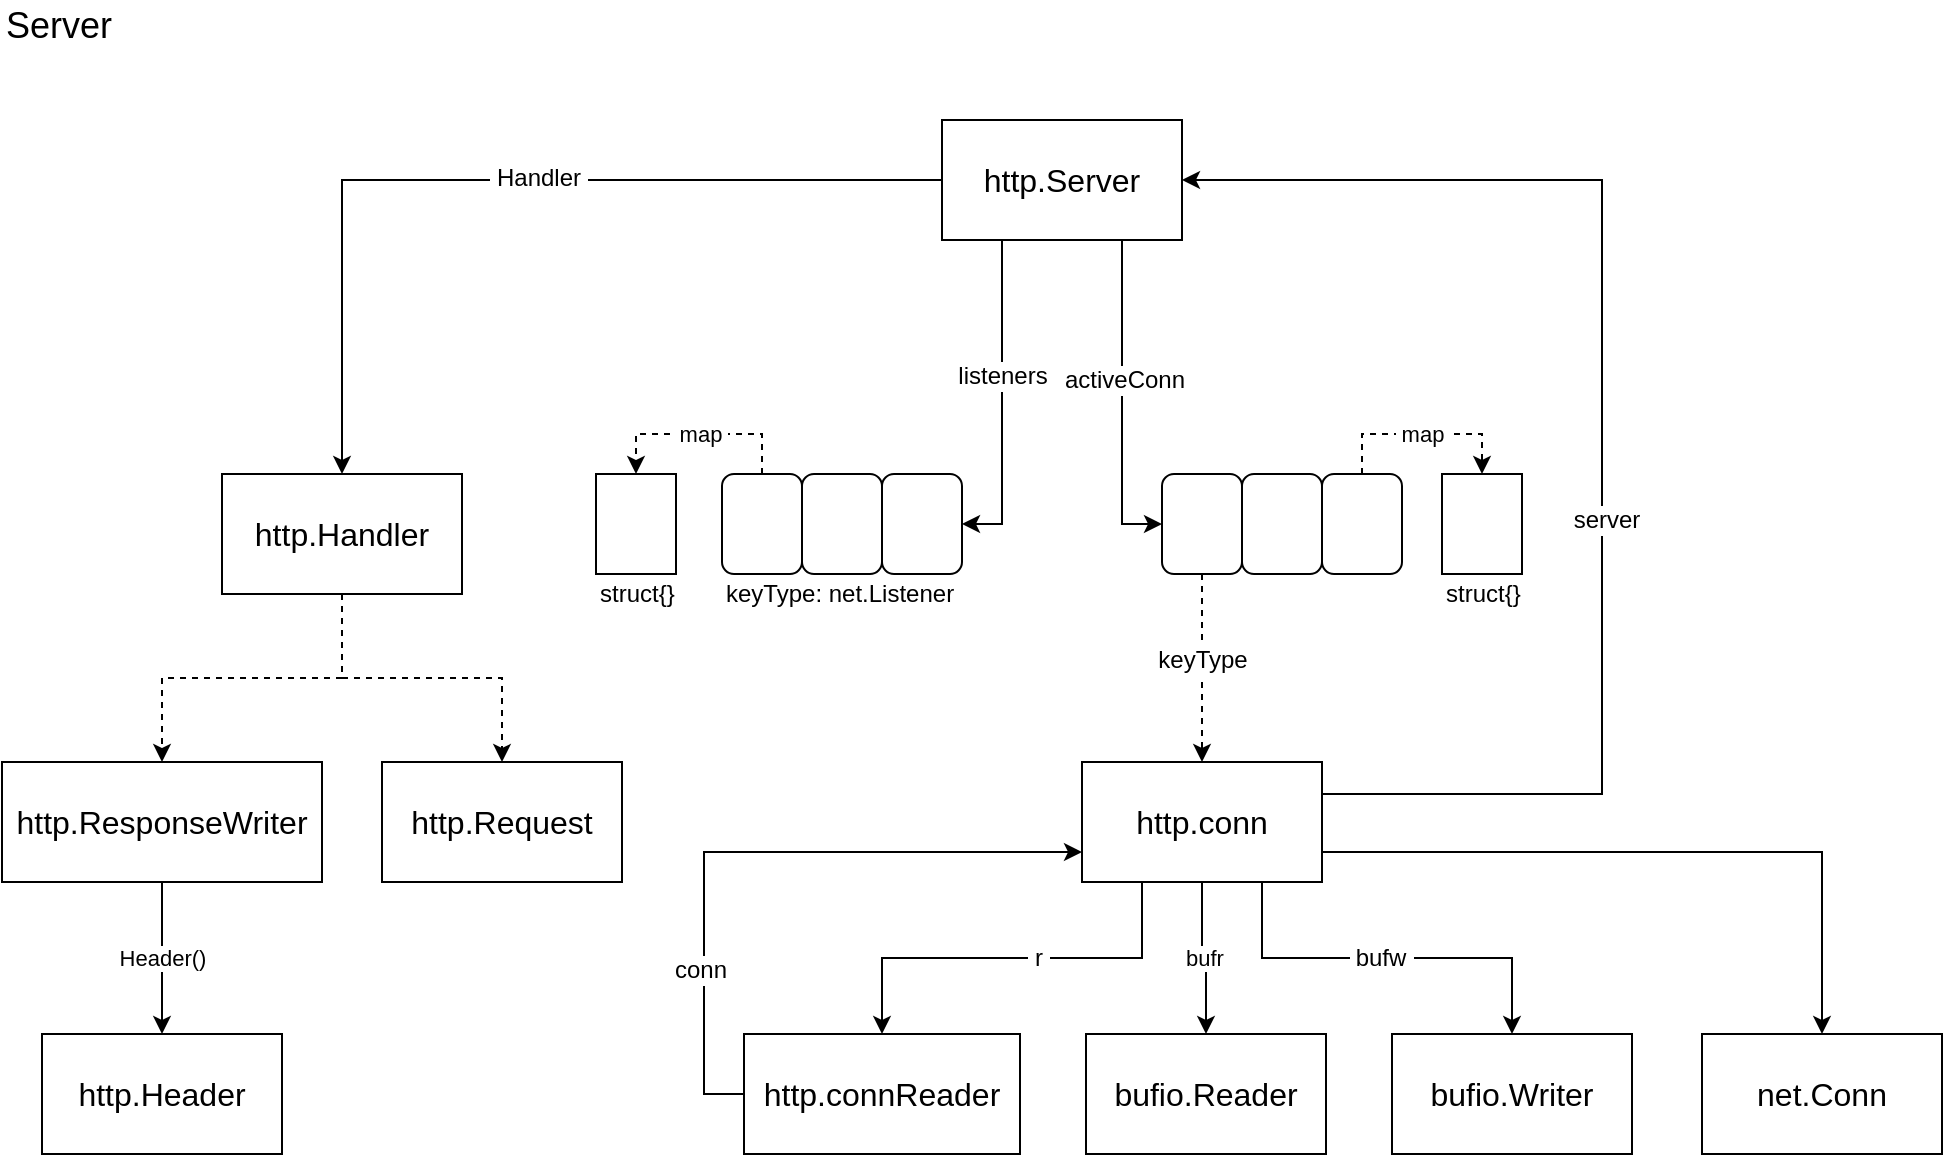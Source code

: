 <mxfile version="11.3.0" type="github" pages="5"><diagram id="zBXkdCU3wYErV7SUpff7" name="Server"><mxGraphModel dx="1773" dy="646" grid="1" gridSize="10" guides="1" tooltips="1" connect="1" arrows="1" fold="1" page="1" pageScale="1" pageWidth="827" pageHeight="1169" math="0" shadow="0"><root><mxCell id="0"/><mxCell id="1" parent="0"/><mxCell id="yy0_jVJ6bca4rbAHpRvI-2" style="edgeStyle=orthogonalEdgeStyle;rounded=0;orthogonalLoop=1;jettySize=auto;html=1;exitX=0.5;exitY=1;exitDx=0;exitDy=0;entryX=0.5;entryY=0;entryDx=0;entryDy=0;dashed=1;" parent="1" source="XZ0kQnbGNtwGTSz7tpr2-2" target="eRuvfbk4fQbDGOvKYoNE-1" edge="1"><mxGeometry relative="1" as="geometry"/></mxCell><mxCell id="_5E_B1N9F94cw7hnciZH-10" style="edgeStyle=orthogonalEdgeStyle;rounded=0;orthogonalLoop=1;jettySize=auto;html=1;exitX=0.5;exitY=1;exitDx=0;exitDy=0;entryX=0.5;entryY=0;entryDx=0;entryDy=0;dashed=1;" edge="1" parent="1" source="XZ0kQnbGNtwGTSz7tpr2-2" target="eRuvfbk4fQbDGOvKYoNE-2"><mxGeometry relative="1" as="geometry"/></mxCell><mxCell id="XZ0kQnbGNtwGTSz7tpr2-2" value="&lt;font style=&quot;font-size: 16px&quot;&gt;http.Handler&lt;/font&gt;" style="rounded=0;whiteSpace=wrap;html=1;" parent="1" vertex="1"><mxGeometry x="80" y="257" width="120" height="60" as="geometry"/></mxCell><mxCell id="oGSa9Z-0SdR6X780-D98-1" value="&lt;font style=&quot;font-size: 18px&quot;&gt;Server&lt;/font&gt;" style="text;html=1;resizable=0;points=[];autosize=1;align=left;verticalAlign=top;spacingTop=-4;" parent="1" vertex="1"><mxGeometry x="-30" y="20" width="70" height="20" as="geometry"/></mxCell><mxCell id="eRuvfbk4fQbDGOvKYoNE-1" value="&lt;font style=&quot;font-size: 16px&quot;&gt;http.Request&lt;/font&gt;" style="rounded=0;whiteSpace=wrap;html=1;" parent="1" vertex="1"><mxGeometry x="160" y="401" width="120" height="60" as="geometry"/></mxCell><mxCell id="_5E_B1N9F94cw7hnciZH-13" value="Header()" style="edgeStyle=orthogonalEdgeStyle;rounded=0;orthogonalLoop=1;jettySize=auto;html=1;exitX=0.5;exitY=1;exitDx=0;exitDy=0;entryX=0.5;entryY=0;entryDx=0;entryDy=0;" edge="1" parent="1" source="eRuvfbk4fQbDGOvKYoNE-2" target="yy0_jVJ6bca4rbAHpRvI-4"><mxGeometry relative="1" as="geometry"/></mxCell><mxCell id="eRuvfbk4fQbDGOvKYoNE-2" value="&lt;font style=&quot;font-size: 16px&quot;&gt;http.ResponseWriter&lt;/font&gt;" style="rounded=0;whiteSpace=wrap;html=1;" parent="1" vertex="1"><mxGeometry x="-30" y="401" width="160" height="60" as="geometry"/></mxCell><mxCell id="yy0_jVJ6bca4rbAHpRvI-4" value="&lt;font style=&quot;font-size: 16px&quot;&gt;http.Header&lt;/font&gt;" style="rounded=0;whiteSpace=wrap;html=1;" parent="1" vertex="1"><mxGeometry x="-10" y="537" width="120" height="60" as="geometry"/></mxCell><mxCell id="yy0_jVJ6bca4rbAHpRvI-7" style="edgeStyle=orthogonalEdgeStyle;rounded=0;orthogonalLoop=1;jettySize=auto;html=1;exitX=0;exitY=0.5;exitDx=0;exitDy=0;entryX=0.5;entryY=0;entryDx=0;entryDy=0;" parent="1" source="yy0_jVJ6bca4rbAHpRvI-6" target="XZ0kQnbGNtwGTSz7tpr2-2" edge="1"><mxGeometry relative="1" as="geometry"/></mxCell><mxCell id="dMa3gt0pQZjK0SJyN9aP-4" value="&amp;nbsp;Handler&amp;nbsp;" style="text;html=1;resizable=0;points=[];align=center;verticalAlign=middle;labelBackgroundColor=#ffffff;" parent="yy0_jVJ6bca4rbAHpRvI-7" vertex="1" connectable="0"><mxGeometry x="-0.093" y="-1" relative="1" as="geometry"><mxPoint as="offset"/></mxGeometry></mxCell><mxCell id="dMa3gt0pQZjK0SJyN9aP-5" style="edgeStyle=orthogonalEdgeStyle;rounded=0;orthogonalLoop=1;jettySize=auto;html=1;exitX=0.25;exitY=1;exitDx=0;exitDy=0;entryX=1;entryY=0.5;entryDx=0;entryDy=0;" parent="1" source="yy0_jVJ6bca4rbAHpRvI-6" target="dMa3gt0pQZjK0SJyN9aP-3" edge="1"><mxGeometry relative="1" as="geometry"/></mxCell><mxCell id="dMa3gt0pQZjK0SJyN9aP-6" value="&amp;nbsp;listeners&amp;nbsp;" style="text;html=1;resizable=0;points=[];align=center;verticalAlign=middle;labelBackgroundColor=#ffffff;" parent="dMa3gt0pQZjK0SJyN9aP-5" vertex="1" connectable="0"><mxGeometry x="0.049" y="3" relative="1" as="geometry"><mxPoint x="-3" y="-17" as="offset"/></mxGeometry></mxCell><mxCell id="_5E_B1N9F94cw7hnciZH-8" style="edgeStyle=orthogonalEdgeStyle;rounded=0;orthogonalLoop=1;jettySize=auto;html=1;exitX=0.75;exitY=1;exitDx=0;exitDy=0;entryX=0;entryY=0.5;entryDx=0;entryDy=0;" edge="1" parent="1" source="yy0_jVJ6bca4rbAHpRvI-6" target="dMa3gt0pQZjK0SJyN9aP-13"><mxGeometry relative="1" as="geometry"/></mxCell><mxCell id="_5E_B1N9F94cw7hnciZH-9" value="&amp;nbsp;activeConn&amp;nbsp;" style="text;html=1;resizable=0;points=[];align=center;verticalAlign=middle;labelBackgroundColor=#ffffff;" vertex="1" connectable="0" parent="_5E_B1N9F94cw7hnciZH-8"><mxGeometry x="-0.136" y="1" relative="1" as="geometry"><mxPoint as="offset"/></mxGeometry></mxCell><mxCell id="yy0_jVJ6bca4rbAHpRvI-6" value="&lt;font style=&quot;font-size: 16px&quot;&gt;http.Server&lt;/font&gt;" style="rounded=0;whiteSpace=wrap;html=1;" parent="1" vertex="1"><mxGeometry x="440" y="80" width="120" height="60" as="geometry"/></mxCell><mxCell id="_5E_B1N9F94cw7hnciZH-11" value="&amp;nbsp;map&amp;nbsp;" style="edgeStyle=orthogonalEdgeStyle;rounded=0;orthogonalLoop=1;jettySize=auto;html=1;exitX=0.5;exitY=0;exitDx=0;exitDy=0;entryX=0.5;entryY=0;entryDx=0;entryDy=0;dashed=1;" edge="1" parent="1" source="dMa3gt0pQZjK0SJyN9aP-1" target="dMa3gt0pQZjK0SJyN9aP-7"><mxGeometry relative="1" as="geometry"/></mxCell><mxCell id="dMa3gt0pQZjK0SJyN9aP-1" value="" style="rounded=1;whiteSpace=wrap;html=1;" parent="1" vertex="1"><mxGeometry x="330" y="257" width="40" height="50" as="geometry"/></mxCell><mxCell id="dMa3gt0pQZjK0SJyN9aP-2" value="" style="rounded=1;whiteSpace=wrap;html=1;" parent="1" vertex="1"><mxGeometry x="370" y="257" width="40" height="50" as="geometry"/></mxCell><mxCell id="dMa3gt0pQZjK0SJyN9aP-3" value="" style="rounded=1;whiteSpace=wrap;html=1;" parent="1" vertex="1"><mxGeometry x="410" y="257" width="40" height="50" as="geometry"/></mxCell><mxCell id="dMa3gt0pQZjK0SJyN9aP-7" value="" style="rounded=0;whiteSpace=wrap;html=1;" parent="1" vertex="1"><mxGeometry x="267" y="257" width="40" height="50" as="geometry"/></mxCell><mxCell id="dMa3gt0pQZjK0SJyN9aP-9" value="keyType: net.Listener" style="text;html=1;resizable=0;points=[];autosize=1;align=left;verticalAlign=top;spacingTop=-4;" parent="1" vertex="1"><mxGeometry x="330" y="307" width="130" height="20" as="geometry"/></mxCell><mxCell id="dMa3gt0pQZjK0SJyN9aP-11" value="struct{}" style="text;html=1;resizable=0;points=[];autosize=1;align=left;verticalAlign=top;spacingTop=-4;" parent="1" vertex="1"><mxGeometry x="267" y="307" width="50" height="20" as="geometry"/></mxCell><mxCell id="dMa3gt0pQZjK0SJyN9aP-24" style="edgeStyle=orthogonalEdgeStyle;rounded=0;orthogonalLoop=1;jettySize=auto;html=1;exitX=0.5;exitY=1;exitDx=0;exitDy=0;dashed=1;entryX=0.5;entryY=0;entryDx=0;entryDy=0;" parent="1" source="dMa3gt0pQZjK0SJyN9aP-13" target="dMa3gt0pQZjK0SJyN9aP-23" edge="1"><mxGeometry relative="1" as="geometry"/></mxCell><mxCell id="dMa3gt0pQZjK0SJyN9aP-25" value="&amp;nbsp;keyType&amp;nbsp;" style="text;html=1;resizable=0;points=[];align=center;verticalAlign=middle;labelBackgroundColor=#ffffff;" parent="dMa3gt0pQZjK0SJyN9aP-24" vertex="1" connectable="0"><mxGeometry x="-0.267" y="8" relative="1" as="geometry"><mxPoint x="-8" y="8" as="offset"/></mxGeometry></mxCell><mxCell id="dMa3gt0pQZjK0SJyN9aP-13" value="" style="rounded=1;whiteSpace=wrap;html=1;" parent="1" vertex="1"><mxGeometry x="550" y="257" width="40" height="50" as="geometry"/></mxCell><mxCell id="dMa3gt0pQZjK0SJyN9aP-14" value="" style="rounded=1;whiteSpace=wrap;html=1;" parent="1" vertex="1"><mxGeometry x="590" y="257" width="40" height="50" as="geometry"/></mxCell><mxCell id="_5E_B1N9F94cw7hnciZH-12" value="&amp;nbsp;map&amp;nbsp;" style="edgeStyle=orthogonalEdgeStyle;rounded=0;orthogonalLoop=1;jettySize=auto;html=1;exitX=0.5;exitY=0;exitDx=0;exitDy=0;entryX=0.5;entryY=0;entryDx=0;entryDy=0;dashed=1;" edge="1" parent="1" source="dMa3gt0pQZjK0SJyN9aP-15" target="dMa3gt0pQZjK0SJyN9aP-19"><mxGeometry relative="1" as="geometry"/></mxCell><mxCell id="dMa3gt0pQZjK0SJyN9aP-15" value="" style="rounded=1;whiteSpace=wrap;html=1;" parent="1" vertex="1"><mxGeometry x="630" y="257" width="40" height="50" as="geometry"/></mxCell><mxCell id="dMa3gt0pQZjK0SJyN9aP-19" value="" style="rounded=0;whiteSpace=wrap;html=1;" parent="1" vertex="1"><mxGeometry x="690" y="257" width="40" height="50" as="geometry"/></mxCell><mxCell id="dMa3gt0pQZjK0SJyN9aP-20" value="struct{}" style="text;html=1;resizable=0;points=[];autosize=1;align=left;verticalAlign=top;spacingTop=-4;" parent="1" vertex="1"><mxGeometry x="690" y="307" width="50" height="20" as="geometry"/></mxCell><mxCell id="dMa3gt0pQZjK0SJyN9aP-27" style="edgeStyle=orthogonalEdgeStyle;rounded=0;orthogonalLoop=1;jettySize=auto;html=1;exitX=1;exitY=0.5;exitDx=0;exitDy=0;entryX=1;entryY=0.5;entryDx=0;entryDy=0;" parent="1" source="dMa3gt0pQZjK0SJyN9aP-23" target="yy0_jVJ6bca4rbAHpRvI-6" edge="1"><mxGeometry relative="1" as="geometry"><Array as="points"><mxPoint x="630" y="417"/><mxPoint x="770" y="417"/><mxPoint x="770" y="110"/></Array></mxGeometry></mxCell><mxCell id="dMa3gt0pQZjK0SJyN9aP-28" value="server" style="text;html=1;resizable=0;points=[];align=center;verticalAlign=middle;labelBackgroundColor=#ffffff;" parent="dMa3gt0pQZjK0SJyN9aP-27" vertex="1" connectable="0"><mxGeometry x="-0.133" y="-2" relative="1" as="geometry"><mxPoint as="offset"/></mxGeometry></mxCell><mxCell id="dMa3gt0pQZjK0SJyN9aP-34" style="edgeStyle=orthogonalEdgeStyle;rounded=0;orthogonalLoop=1;jettySize=auto;html=1;exitX=0.25;exitY=1;exitDx=0;exitDy=0;" parent="1" source="dMa3gt0pQZjK0SJyN9aP-23" target="dMa3gt0pQZjK0SJyN9aP-30" edge="1"><mxGeometry relative="1" as="geometry"/></mxCell><mxCell id="bbZI7tWqv4jfkgn5L-42-3" value="&amp;nbsp;r&amp;nbsp;" style="text;html=1;resizable=0;points=[];align=center;verticalAlign=middle;labelBackgroundColor=#ffffff;" parent="dMa3gt0pQZjK0SJyN9aP-34" vertex="1" connectable="0"><mxGeometry x="-0.122" relative="1" as="geometry"><mxPoint as="offset"/></mxGeometry></mxCell><mxCell id="dMa3gt0pQZjK0SJyN9aP-35" style="edgeStyle=orthogonalEdgeStyle;rounded=0;orthogonalLoop=1;jettySize=auto;html=1;exitX=0.75;exitY=1;exitDx=0;exitDy=0;" parent="1" source="dMa3gt0pQZjK0SJyN9aP-23" target="dMa3gt0pQZjK0SJyN9aP-31" edge="1"><mxGeometry relative="1" as="geometry"/></mxCell><mxCell id="bbZI7tWqv4jfkgn5L-42-4" value="&amp;nbsp;bufw&amp;nbsp;" style="text;html=1;resizable=0;points=[];align=center;verticalAlign=middle;labelBackgroundColor=#ffffff;" parent="dMa3gt0pQZjK0SJyN9aP-35" vertex="1" connectable="0"><mxGeometry x="-0.035" relative="1" as="geometry"><mxPoint as="offset"/></mxGeometry></mxCell><mxCell id="bbZI7tWqv4jfkgn5L-42-2" value="bufr" style="edgeStyle=orthogonalEdgeStyle;rounded=0;orthogonalLoop=1;jettySize=auto;html=1;" parent="1" source="dMa3gt0pQZjK0SJyN9aP-23" target="bbZI7tWqv4jfkgn5L-42-1" edge="1"><mxGeometry relative="1" as="geometry"/></mxCell><mxCell id="_5E_B1N9F94cw7hnciZH-15" style="edgeStyle=orthogonalEdgeStyle;rounded=0;orthogonalLoop=1;jettySize=auto;html=1;exitX=1;exitY=0.75;exitDx=0;exitDy=0;entryX=0.5;entryY=0;entryDx=0;entryDy=0;" edge="1" parent="1" source="dMa3gt0pQZjK0SJyN9aP-23" target="dMa3gt0pQZjK0SJyN9aP-29"><mxGeometry relative="1" as="geometry"/></mxCell><mxCell id="dMa3gt0pQZjK0SJyN9aP-23" value="&lt;font style=&quot;font-size: 16px&quot;&gt;http.conn&lt;/font&gt;" style="rounded=0;whiteSpace=wrap;html=1;" parent="1" vertex="1"><mxGeometry x="510" y="401" width="120" height="60" as="geometry"/></mxCell><mxCell id="bbZI7tWqv4jfkgn5L-42-1" value="&lt;font style=&quot;font-size: 16px&quot;&gt;bufio.Reader&lt;/font&gt;" style="rounded=0;whiteSpace=wrap;html=1;" parent="1" vertex="1"><mxGeometry x="512" y="537" width="120" height="60" as="geometry"/></mxCell><mxCell id="dMa3gt0pQZjK0SJyN9aP-29" value="&lt;font style=&quot;font-size: 16px&quot;&gt;net.Conn&lt;/font&gt;" style="rounded=0;whiteSpace=wrap;html=1;" parent="1" vertex="1"><mxGeometry x="820" y="537" width="120" height="60" as="geometry"/></mxCell><mxCell id="55347ak_hM7CL-N7wHWb-1" style="edgeStyle=orthogonalEdgeStyle;rounded=0;orthogonalLoop=1;jettySize=auto;html=1;exitX=0;exitY=0.5;exitDx=0;exitDy=0;entryX=0;entryY=0.75;entryDx=0;entryDy=0;" parent="1" source="dMa3gt0pQZjK0SJyN9aP-30" target="dMa3gt0pQZjK0SJyN9aP-23" edge="1"><mxGeometry relative="1" as="geometry"/></mxCell><mxCell id="55347ak_hM7CL-N7wHWb-2" value="conn" style="text;html=1;resizable=0;points=[];align=center;verticalAlign=middle;labelBackgroundColor=#ffffff;" parent="55347ak_hM7CL-N7wHWb-1" vertex="1" connectable="0"><mxGeometry x="-0.502" y="2" relative="1" as="geometry"><mxPoint as="offset"/></mxGeometry></mxCell><mxCell id="dMa3gt0pQZjK0SJyN9aP-30" value="&lt;font style=&quot;font-size: 16px&quot;&gt;http.connReader&lt;/font&gt;" style="rounded=0;whiteSpace=wrap;html=1;" parent="1" vertex="1"><mxGeometry x="341" y="537" width="138" height="60" as="geometry"/></mxCell><mxCell id="dMa3gt0pQZjK0SJyN9aP-31" value="&lt;font style=&quot;font-size: 16px&quot;&gt;bufio.Writer&lt;/font&gt;" style="rounded=0;whiteSpace=wrap;html=1;" parent="1" vertex="1"><mxGeometry x="665" y="537" width="120" height="60" as="geometry"/></mxCell></root></mxGraphModel></diagram><diagram id="KPZ4N2hkVdt5YZVteXWy" name="Transport"><mxGraphModel dx="946" dy="646" grid="1" gridSize="10" guides="1" tooltips="1" connect="1" arrows="1" fold="1" page="1" pageScale="1" pageWidth="827" pageHeight="1169" math="0" shadow="0"><root><mxCell id="mEmLJkesen6WETmv3eBq-0"/><mxCell id="mEmLJkesen6WETmv3eBq-1" parent="mEmLJkesen6WETmv3eBq-0"/><mxCell id="mEmLJkesen6WETmv3eBq-4" value="" style="edgeStyle=orthogonalEdgeStyle;rounded=0;orthogonalLoop=1;jettySize=auto;html=1;dashed=1;" parent="mEmLJkesen6WETmv3eBq-1" source="mEmLJkesen6WETmv3eBq-2" target="mEmLJkesen6WETmv3eBq-3" edge="1"><mxGeometry relative="1" as="geometry"/></mxCell><mxCell id="mEmLJkesen6WETmv3eBq-16" style="edgeStyle=orthogonalEdgeStyle;rounded=0;orthogonalLoop=1;jettySize=auto;html=1;exitX=0;exitY=0.5;exitDx=0;exitDy=0;entryX=0;entryY=0.5;entryDx=0;entryDy=0;" parent="mEmLJkesen6WETmv3eBq-1" source="mEmLJkesen6WETmv3eBq-2" target="mEmLJkesen6WETmv3eBq-13" edge="1"><mxGeometry relative="1" as="geometry"/></mxCell><mxCell id="mEmLJkesen6WETmv3eBq-17" value="idleConn" style="text;html=1;resizable=0;points=[];align=center;verticalAlign=middle;labelBackgroundColor=#ffffff;" parent="mEmLJkesen6WETmv3eBq-16" vertex="1" connectable="0"><mxGeometry x="0.025" y="-2" relative="1" as="geometry"><mxPoint x="2" y="-7" as="offset"/></mxGeometry></mxCell><mxCell id="mEmLJkesen6WETmv3eBq-2" value="&lt;font style=&quot;font-size: 15px&quot;&gt;http.Transport&lt;/font&gt;" style="rounded=0;whiteSpace=wrap;html=1;" parent="mEmLJkesen6WETmv3eBq-1" vertex="1"><mxGeometry x="100" y="360" width="140" height="50" as="geometry"/></mxCell><mxCell id="mEmLJkesen6WETmv3eBq-8" style="edgeStyle=orthogonalEdgeStyle;rounded=0;orthogonalLoop=1;jettySize=auto;html=1;exitX=0.5;exitY=0;exitDx=0;exitDy=0;entryX=0.5;entryY=1;entryDx=0;entryDy=0;dashed=1;" parent="mEmLJkesen6WETmv3eBq-1" source="mEmLJkesen6WETmv3eBq-3" target="mEmLJkesen6WETmv3eBq-7" edge="1"><mxGeometry relative="1" as="geometry"/></mxCell><mxCell id="mEmLJkesen6WETmv3eBq-9" style="edgeStyle=orthogonalEdgeStyle;rounded=0;orthogonalLoop=1;jettySize=auto;html=1;exitX=0.5;exitY=0;exitDx=0;exitDy=0;entryX=0.5;entryY=1;entryDx=0;entryDy=0;dashed=1;" parent="mEmLJkesen6WETmv3eBq-1" source="mEmLJkesen6WETmv3eBq-3" target="mEmLJkesen6WETmv3eBq-6" edge="1"><mxGeometry relative="1" as="geometry"/></mxCell><mxCell id="mEmLJkesen6WETmv3eBq-3" value="&lt;font style=&quot;font-size: 15px&quot;&gt;http.RoundTripper&lt;/font&gt;" style="rounded=0;whiteSpace=wrap;html=1;" parent="mEmLJkesen6WETmv3eBq-1" vertex="1"><mxGeometry x="100" y="260" width="140" height="50" as="geometry"/></mxCell><mxCell id="mEmLJkesen6WETmv3eBq-6" value="&lt;font style=&quot;font-size: 15px&quot;&gt;http.Response&lt;/font&gt;" style="rounded=0;whiteSpace=wrap;html=1;" parent="mEmLJkesen6WETmv3eBq-1" vertex="1"><mxGeometry x="200" y="150" width="130" height="50" as="geometry"/></mxCell><mxCell id="mEmLJkesen6WETmv3eBq-7" value="&lt;font style=&quot;font-size: 15px&quot;&gt;http.Request&lt;/font&gt;" style="rounded=0;whiteSpace=wrap;html=1;" parent="mEmLJkesen6WETmv3eBq-1" vertex="1"><mxGeometry x="20" y="150" width="130" height="50" as="geometry"/></mxCell><mxCell id="mEmLJkesen6WETmv3eBq-23" style="edgeStyle=orthogonalEdgeStyle;rounded=0;orthogonalLoop=1;jettySize=auto;html=1;exitX=0.5;exitY=0;exitDx=0;exitDy=0;entryX=0.5;entryY=0;entryDx=0;entryDy=0;dashed=1;" parent="mEmLJkesen6WETmv3eBq-1" source="mEmLJkesen6WETmv3eBq-13" target="mEmLJkesen6WETmv3eBq-20" edge="1"><mxGeometry relative="1" as="geometry"/></mxCell><mxCell id="mEmLJkesen6WETmv3eBq-24" value="&amp;nbsp;map&amp;nbsp;" style="text;html=1;resizable=0;points=[];align=center;verticalAlign=middle;labelBackgroundColor=#ffffff;" parent="mEmLJkesen6WETmv3eBq-23" vertex="1" connectable="0"><mxGeometry x="0.08" y="1" relative="1" as="geometry"><mxPoint as="offset"/></mxGeometry></mxCell><mxCell id="mEmLJkesen6WETmv3eBq-13" value="" style="rounded=1;whiteSpace=wrap;html=1;" parent="mEmLJkesen6WETmv3eBq-1" vertex="1"><mxGeometry x="120" y="480" width="40" height="50" as="geometry"/></mxCell><mxCell id="mEmLJkesen6WETmv3eBq-14" value="" style="rounded=1;whiteSpace=wrap;html=1;" parent="mEmLJkesen6WETmv3eBq-1" vertex="1"><mxGeometry x="160" y="480" width="40" height="50" as="geometry"/></mxCell><mxCell id="mEmLJkesen6WETmv3eBq-15" value="" style="rounded=1;whiteSpace=wrap;html=1;" parent="mEmLJkesen6WETmv3eBq-1" vertex="1"><mxGeometry x="200" y="480" width="40" height="50" as="geometry"/></mxCell><mxCell id="mEmLJkesen6WETmv3eBq-18" value="keyType:&amp;nbsp; http.connectMethodKey" style="text;html=1;resizable=0;points=[];autosize=1;align=left;verticalAlign=top;spacingTop=-4;" parent="mEmLJkesen6WETmv3eBq-1" vertex="1"><mxGeometry x="120" y="538" width="200" height="20" as="geometry"/></mxCell><mxCell id="mEmLJkesen6WETmv3eBq-20" value="" style="rounded=1;whiteSpace=wrap;html=1;" parent="mEmLJkesen6WETmv3eBq-1" vertex="1"><mxGeometry x="293" y="480" width="40" height="50" as="geometry"/></mxCell><mxCell id="mEmLJkesen6WETmv3eBq-27" style="edgeStyle=orthogonalEdgeStyle;rounded=0;orthogonalLoop=1;jettySize=auto;html=1;exitX=0.5;exitY=0;exitDx=0;exitDy=0;dashed=1;entryX=0;entryY=0.5;entryDx=0;entryDy=0;" parent="mEmLJkesen6WETmv3eBq-1" source="mEmLJkesen6WETmv3eBq-21" target="mEmLJkesen6WETmv3eBq-26" edge="1"><mxGeometry relative="1" as="geometry"><mxPoint x="460" y="200" as="targetPoint"/></mxGeometry></mxCell><mxCell id="mEmLJkesen6WETmv3eBq-28" value="valueType" style="text;html=1;resizable=0;points=[];align=center;verticalAlign=middle;labelBackgroundColor=#ffffff;" parent="mEmLJkesen6WETmv3eBq-27" vertex="1" connectable="0"><mxGeometry x="-0.181" relative="1" as="geometry"><mxPoint as="offset"/></mxGeometry></mxCell><mxCell id="mEmLJkesen6WETmv3eBq-21" value="" style="rounded=1;whiteSpace=wrap;html=1;" parent="mEmLJkesen6WETmv3eBq-1" vertex="1"><mxGeometry x="333" y="480" width="40" height="50" as="geometry"/></mxCell><mxCell id="mEmLJkesen6WETmv3eBq-22" value="" style="rounded=1;whiteSpace=wrap;html=1;" parent="mEmLJkesen6WETmv3eBq-1" vertex="1"><mxGeometry x="373" y="480" width="40" height="50" as="geometry"/></mxCell><mxCell id="mEmLJkesen6WETmv3eBq-32" style="edgeStyle=orthogonalEdgeStyle;rounded=0;orthogonalLoop=1;jettySize=auto;html=1;exitX=0.25;exitY=1;exitDx=0;exitDy=0;entryX=0.5;entryY=0;entryDx=0;entryDy=0;" parent="mEmLJkesen6WETmv3eBq-1" source="mEmLJkesen6WETmv3eBq-26" target="mEmLJkesen6WETmv3eBq-31" edge="1"><mxGeometry relative="1" as="geometry"/></mxCell><mxCell id="mEmLJkesen6WETmv3eBq-36" value="&amp;nbsp;conn&amp;nbsp;" style="text;html=1;resizable=0;points=[];align=center;verticalAlign=middle;labelBackgroundColor=#ffffff;" parent="mEmLJkesen6WETmv3eBq-32" vertex="1" connectable="0"><mxGeometry x="0.004" y="4" relative="1" as="geometry"><mxPoint as="offset"/></mxGeometry></mxCell><mxCell id="mEmLJkesen6WETmv3eBq-33" style="edgeStyle=orthogonalEdgeStyle;rounded=0;orthogonalLoop=1;jettySize=auto;html=1;exitX=0.5;exitY=1;exitDx=0;exitDy=0;entryX=0.5;entryY=0;entryDx=0;entryDy=0;" parent="mEmLJkesen6WETmv3eBq-1" source="mEmLJkesen6WETmv3eBq-26" target="mEmLJkesen6WETmv3eBq-30" edge="1"><mxGeometry relative="1" as="geometry"/></mxCell><mxCell id="mEmLJkesen6WETmv3eBq-37" value="br" style="text;html=1;resizable=0;points=[];align=center;verticalAlign=middle;labelBackgroundColor=#ffffff;" parent="mEmLJkesen6WETmv3eBq-33" vertex="1" connectable="0"><mxGeometry x="-0.017" relative="1" as="geometry"><mxPoint as="offset"/></mxGeometry></mxCell><mxCell id="mEmLJkesen6WETmv3eBq-34" style="edgeStyle=orthogonalEdgeStyle;rounded=0;orthogonalLoop=1;jettySize=auto;html=1;exitX=0.75;exitY=1;exitDx=0;exitDy=0;" parent="mEmLJkesen6WETmv3eBq-1" source="mEmLJkesen6WETmv3eBq-26" target="mEmLJkesen6WETmv3eBq-29" edge="1"><mxGeometry relative="1" as="geometry"/></mxCell><mxCell id="mEmLJkesen6WETmv3eBq-38" value="&amp;nbsp;bw&amp;nbsp;" style="text;html=1;resizable=0;points=[];align=center;verticalAlign=middle;labelBackgroundColor=#ffffff;" parent="mEmLJkesen6WETmv3eBq-34" vertex="1" connectable="0"><mxGeometry x="-0.009" y="-3" relative="1" as="geometry"><mxPoint as="offset"/></mxGeometry></mxCell><mxCell id="mEmLJkesen6WETmv3eBq-26" value="&lt;font style=&quot;font-size: 15px&quot;&gt;http.persistConn&lt;/font&gt;" style="rounded=0;whiteSpace=wrap;html=1;" parent="mEmLJkesen6WETmv3eBq-1" vertex="1"><mxGeometry x="510" y="150" width="150" height="50" as="geometry"/></mxCell><mxCell id="mEmLJkesen6WETmv3eBq-29" value="&lt;font style=&quot;font-size: 15px&quot;&gt;bufio.Writer&lt;/font&gt;" style="rounded=0;whiteSpace=wrap;html=1;" parent="mEmLJkesen6WETmv3eBq-1" vertex="1"><mxGeometry x="667" y="320" width="120" height="50" as="geometry"/></mxCell><mxCell id="mEmLJkesen6WETmv3eBq-41" style="edgeStyle=orthogonalEdgeStyle;rounded=0;orthogonalLoop=1;jettySize=auto;html=1;exitX=0.5;exitY=1;exitDx=0;exitDy=0;entryX=0.5;entryY=1;entryDx=0;entryDy=0;dashed=1;" parent="mEmLJkesen6WETmv3eBq-1" source="mEmLJkesen6WETmv3eBq-30" target="mEmLJkesen6WETmv3eBq-31" edge="1"><mxGeometry relative="1" as="geometry"/></mxCell><mxCell id="mEmLJkesen6WETmv3eBq-30" value="&lt;font style=&quot;font-size: 15px&quot;&gt;bufio.Reader&lt;/font&gt;" style="rounded=0;whiteSpace=wrap;html=1;" parent="mEmLJkesen6WETmv3eBq-1" vertex="1"><mxGeometry x="527" y="320" width="120" height="50" as="geometry"/></mxCell><mxCell id="mEmLJkesen6WETmv3eBq-31" value="&lt;font style=&quot;font-size: 15px&quot;&gt;net.Conn&lt;/font&gt;" style="rounded=0;whiteSpace=wrap;html=1;" parent="mEmLJkesen6WETmv3eBq-1" vertex="1"><mxGeometry x="380" y="320" width="120" height="50" as="geometry"/></mxCell><mxCell id="mEmLJkesen6WETmv3eBq-44" value="" style="endArrow=none;dashed=1;html=1;entryX=0.5;entryY=1;entryDx=0;entryDy=0;" parent="mEmLJkesen6WETmv3eBq-1" target="mEmLJkesen6WETmv3eBq-29" edge="1"><mxGeometry width="50" height="50" relative="1" as="geometry"><mxPoint x="727" y="420" as="sourcePoint"/><mxPoint x="657" y="470" as="targetPoint"/></mxGeometry></mxCell><mxCell id="mEmLJkesen6WETmv3eBq-45" value="" style="endArrow=none;dashed=1;html=1;" parent="mEmLJkesen6WETmv3eBq-1" edge="1"><mxGeometry width="50" height="50" relative="1" as="geometry"><mxPoint x="440" y="420" as="sourcePoint"/><mxPoint x="727" y="420" as="targetPoint"/></mxGeometry></mxCell><mxCell id="mEmLJkesen6WETmv3eBq-46" value="" style="endArrow=classic;html=1;dashed=1;entryX=0.5;entryY=1;entryDx=0;entryDy=0;" parent="mEmLJkesen6WETmv3eBq-1" target="mEmLJkesen6WETmv3eBq-31" edge="1"><mxGeometry width="50" height="50" relative="1" as="geometry"><mxPoint x="440" y="420" as="sourcePoint"/><mxPoint x="457" y="400" as="targetPoint"/></mxGeometry></mxCell><mxCell id="mEmLJkesen6WETmv3eBq-47" value="&lt;font style=&quot;font-size: 18px&quot;&gt;Transport&lt;/font&gt;" style="text;html=1;resizable=0;points=[];autosize=1;align=left;verticalAlign=top;spacingTop=-4;" parent="mEmLJkesen6WETmv3eBq-1" vertex="1"><mxGeometry x="20" y="88" width="90" height="20" as="geometry"/></mxCell></root></mxGraphModel></diagram><diagram id="yZ_oZVqlJmadZ3tex43q" name="Page-3"><mxGraphModel dx="946" dy="646" grid="1" gridSize="10" guides="1" tooltips="1" connect="1" arrows="1" fold="1" page="1" pageScale="1" pageWidth="827" pageHeight="1169" math="0" shadow="0"><root><mxCell id="Id-MR9r3dJlgoPdQ7y2n-0"/><mxCell id="Id-MR9r3dJlgoPdQ7y2n-1" parent="Id-MR9r3dJlgoPdQ7y2n-0"/><mxCell id="-VMHHCW4gEyBvCWVsnuy-2" value="" style="edgeStyle=orthogonalEdgeStyle;rounded=0;orthogonalLoop=1;jettySize=auto;html=1;" parent="Id-MR9r3dJlgoPdQ7y2n-1" source="-VMHHCW4gEyBvCWVsnuy-0" target="-VMHHCW4gEyBvCWVsnuy-1" edge="1"><mxGeometry relative="1" as="geometry"/></mxCell><mxCell id="-VMHHCW4gEyBvCWVsnuy-0" value="&lt;font style=&quot;font-size: 14px&quot;&gt;http.HandleFunc&lt;/font&gt;" style="rounded=0;whiteSpace=wrap;html=1;" parent="Id-MR9r3dJlgoPdQ7y2n-1" vertex="1"><mxGeometry x="320" y="240" width="120" height="60" as="geometry"/></mxCell><mxCell id="-VMHHCW4gEyBvCWVsnuy-1" value="&lt;font style=&quot;font-size: 14px&quot;&gt;DefaultServeMux.HandleFunc&lt;/font&gt;" style="rounded=0;whiteSpace=wrap;html=1;" parent="Id-MR9r3dJlgoPdQ7y2n-1" vertex="1"><mxGeometry x="260" y="380" width="240" height="60" as="geometry"/></mxCell></root></mxGraphModel></diagram><diagram id="4JwQag7f2aZwFlugCQE-" name="ListenAndServe"><mxGraphModel dx="946" dy="646" grid="1" gridSize="10" guides="1" tooltips="1" connect="1" arrows="1" fold="1" page="1" pageScale="1" pageWidth="827" pageHeight="1169" math="0" shadow="0"><root><mxCell id="S3FvTVJexCwpWLH37yGV-0"/><mxCell id="S3FvTVJexCwpWLH37yGV-1" parent="S3FvTVJexCwpWLH37yGV-0"/><mxCell id="S3FvTVJexCwpWLH37yGV-4" value="" style="edgeStyle=orthogonalEdgeStyle;rounded=0;orthogonalLoop=1;jettySize=auto;html=1;" parent="S3FvTVJexCwpWLH37yGV-1" source="S3FvTVJexCwpWLH37yGV-2" target="S3FvTVJexCwpWLH37yGV-3" edge="1"><mxGeometry relative="1" as="geometry"/></mxCell><mxCell id="S3FvTVJexCwpWLH37yGV-2" value="&lt;font style=&quot;font-size: 14px&quot;&gt;http.ListenAndServe&lt;/font&gt;" style="rounded=0;whiteSpace=wrap;html=1;" parent="S3FvTVJexCwpWLH37yGV-1" vertex="1"><mxGeometry x="280" y="140" width="160" height="60" as="geometry"/></mxCell><mxCell id="S3FvTVJexCwpWLH37yGV-6" value="" style="edgeStyle=orthogonalEdgeStyle;rounded=0;orthogonalLoop=1;jettySize=auto;html=1;" parent="S3FvTVJexCwpWLH37yGV-1" source="S3FvTVJexCwpWLH37yGV-3" target="S3FvTVJexCwpWLH37yGV-5" edge="1"><mxGeometry relative="1" as="geometry"/></mxCell><mxCell id="S3FvTVJexCwpWLH37yGV-13" style="edgeStyle=orthogonalEdgeStyle;rounded=0;orthogonalLoop=1;jettySize=auto;html=1;exitX=0.5;exitY=1;exitDx=0;exitDy=0;" parent="S3FvTVJexCwpWLH37yGV-1" source="S3FvTVJexCwpWLH37yGV-3" target="S3FvTVJexCwpWLH37yGV-12" edge="1"><mxGeometry relative="1" as="geometry"/></mxCell><mxCell id="S3FvTVJexCwpWLH37yGV-3" value="&lt;font style=&quot;font-size: 14px&quot;&gt;server.ListenAndServe&lt;/font&gt;" style="rounded=0;whiteSpace=wrap;html=1;" parent="S3FvTVJexCwpWLH37yGV-1" vertex="1"><mxGeometry x="280" y="240" width="160" height="60" as="geometry"/></mxCell><mxCell id="S3FvTVJexCwpWLH37yGV-8" value="" style="edgeStyle=orthogonalEdgeStyle;rounded=0;orthogonalLoop=1;jettySize=auto;html=1;" parent="S3FvTVJexCwpWLH37yGV-1" source="S3FvTVJexCwpWLH37yGV-5" target="S3FvTVJexCwpWLH37yGV-7" edge="1"><mxGeometry relative="1" as="geometry"/></mxCell><mxCell id="S3FvTVJexCwpWLH37yGV-5" value="&lt;font style=&quot;font-size: 14px&quot;&gt;net.Listen&lt;/font&gt;" style="rounded=0;whiteSpace=wrap;html=1;" parent="S3FvTVJexCwpWLH37yGV-1" vertex="1"><mxGeometry x="160" y="360" width="120" height="60" as="geometry"/></mxCell><mxCell id="S3FvTVJexCwpWLH37yGV-10" value="" style="edgeStyle=orthogonalEdgeStyle;rounded=0;orthogonalLoop=1;jettySize=auto;html=1;" parent="S3FvTVJexCwpWLH37yGV-1" source="S3FvTVJexCwpWLH37yGV-7" target="S3FvTVJexCwpWLH37yGV-9" edge="1"><mxGeometry relative="1" as="geometry"/></mxCell><mxCell id="S3FvTVJexCwpWLH37yGV-7" value="&lt;font style=&quot;font-size: 14px&quot;&gt;lc.Listen&lt;/font&gt;" style="rounded=0;whiteSpace=wrap;html=1;" parent="S3FvTVJexCwpWLH37yGV-1" vertex="1"><mxGeometry x="160" y="460" width="120" height="60" as="geometry"/></mxCell><mxCell id="S3FvTVJexCwpWLH37yGV-9" value="&lt;font style=&quot;font-size: 14px&quot;&gt;net.Listener&lt;/font&gt;" style="rounded=0;whiteSpace=wrap;html=1;" parent="S3FvTVJexCwpWLH37yGV-1" vertex="1"><mxGeometry x="160" y="560" width="120" height="60" as="geometry"/></mxCell><mxCell id="USFdodz2diBvor4ge3F8-1" style="edgeStyle=orthogonalEdgeStyle;rounded=0;orthogonalLoop=1;jettySize=auto;html=1;exitX=0.5;exitY=1;exitDx=0;exitDy=0;entryX=0.5;entryY=0;entryDx=0;entryDy=0;" parent="S3FvTVJexCwpWLH37yGV-1" source="S3FvTVJexCwpWLH37yGV-12" target="USFdodz2diBvor4ge3F8-0" edge="1"><mxGeometry relative="1" as="geometry"/></mxCell><mxCell id="S3FvTVJexCwpWLH37yGV-12" value="&lt;font style=&quot;font-size: 14px&quot;&gt;srv.Serve&lt;/font&gt;" style="rounded=0;whiteSpace=wrap;html=1;" parent="S3FvTVJexCwpWLH37yGV-1" vertex="1"><mxGeometry x="440" y="360" width="120" height="60" as="geometry"/></mxCell><mxCell id="S3FvTVJexCwpWLH37yGV-14" value="&lt;font style=&quot;font-size: 14px&quot;&gt;c.serve&lt;/font&gt;" style="rounded=0;whiteSpace=wrap;html=1;" parent="S3FvTVJexCwpWLH37yGV-1" vertex="1"><mxGeometry x="440" y="680" width="120" height="60" as="geometry"/></mxCell><mxCell id="USFdodz2diBvor4ge3F8-5" style="edgeStyle=orthogonalEdgeStyle;rounded=0;orthogonalLoop=1;jettySize=auto;html=1;exitX=0.5;exitY=1;exitDx=0;exitDy=0;entryX=0.5;entryY=0;entryDx=0;entryDy=0;" parent="S3FvTVJexCwpWLH37yGV-1" source="USFdodz2diBvor4ge3F8-0" target="USFdodz2diBvor4ge3F8-3" edge="1"><mxGeometry relative="1" as="geometry"/></mxCell><mxCell id="USFdodz2diBvor4ge3F8-0" value="&lt;font style=&quot;font-size: 14px&quot;&gt;l.Accept&lt;/font&gt;" style="rounded=0;whiteSpace=wrap;html=1;" parent="S3FvTVJexCwpWLH37yGV-1" vertex="1"><mxGeometry x="440" y="460" width="120" height="60" as="geometry"/></mxCell><mxCell id="USFdodz2diBvor4ge3F8-6" style="edgeStyle=orthogonalEdgeStyle;rounded=0;orthogonalLoop=1;jettySize=auto;html=1;exitX=0.5;exitY=1;exitDx=0;exitDy=0;entryX=0.5;entryY=0;entryDx=0;entryDy=0;dashed=1;" parent="S3FvTVJexCwpWLH37yGV-1" source="USFdodz2diBvor4ge3F8-3" target="S3FvTVJexCwpWLH37yGV-14" edge="1"><mxGeometry relative="1" as="geometry"/></mxCell><mxCell id="USFdodz2diBvor4ge3F8-7" value="go" style="text;html=1;resizable=0;points=[];align=center;verticalAlign=middle;labelBackgroundColor=#ffffff;" parent="USFdodz2diBvor4ge3F8-6" vertex="1" connectable="0"><mxGeometry x="-0.2" relative="1" as="geometry"><mxPoint as="offset"/></mxGeometry></mxCell><mxCell id="USFdodz2diBvor4ge3F8-3" value="&lt;font style=&quot;font-size: 14px&quot;&gt;srv.newConn&lt;/font&gt;" style="rounded=0;whiteSpace=wrap;html=1;" parent="S3FvTVJexCwpWLH37yGV-1" vertex="1"><mxGeometry x="440" y="560" width="120" height="60" as="geometry"/></mxCell><mxCell id="2Zhp7PKMF2z1S9RGb2SX-0" value="&lt;span style=&quot;font-family: &amp;#34;helvetica&amp;#34; , &amp;#34;arial&amp;#34; , sans-serif ; font-size: 0px&quot;&gt;%3CmxGraphModel%3E%3Croot%3E%3CmxCell%20id%3D%220%22%2F%3E%3CmxCell%20id%3D%221%22%20parent%3D%220%22%2F%3E%3CmxCell%20id%3D%222%22%20value%3D%22%26lt%3Bfont%20style%3D%26quot%3Bfont-size%3A%2018px%26quot%3B%26gt%3BServeMux%26lt%3B%2Ffont%26gt%3B%22%20style%3D%22text%3Bhtml%3D1%3Bresizable%3D0%3Bpoints%3D%5B%5D%3Bautosize%3D1%3Balign%3Dleft%3BverticalAlign%3Dtop%3BspacingTop%3D-4%3B%22%20vertex%3D%221%22%20parent%3D%221%22%3E%3CmxGeometry%20x%3D%22152%22%20y%3D%2220%22%20width%3D%22100%22%20height%3D%2220%22%20as%3D%22geometry%22%2F%3E%3C%2FmxCell%3E%3C%2Froot%3E%3C%2FmxGraphModel%3&lt;/span&gt;" style="text;html=1;resizable=0;points=[];autosize=1;align=left;verticalAlign=top;spacingTop=-4;" vertex="1" parent="S3FvTVJexCwpWLH37yGV-1"><mxGeometry x="172" y="45" width="20" height="20" as="geometry"/></mxCell><mxCell id="2Zhp7PKMF2z1S9RGb2SX-1" value="&lt;font style=&quot;font-size: 18px&quot;&gt;ListenAndServe&lt;/font&gt;" style="text;html=1;resizable=0;points=[];autosize=1;align=left;verticalAlign=top;spacingTop=-4;" vertex="1" parent="S3FvTVJexCwpWLH37yGV-1"><mxGeometry x="160" y="75" width="140" height="20" as="geometry"/></mxCell></root></mxGraphModel></diagram><diagram id="mjTnmN5DwRDTRQpgka-0" name="ServeMux"><mxGraphModel dx="946" dy="646" grid="1" gridSize="10" guides="1" tooltips="1" connect="1" arrows="1" fold="1" page="1" pageScale="1" pageWidth="827" pageHeight="1169" math="0" shadow="0"><root><mxCell id="Et6wvGj3YvyoOb96JrDs-0"/><mxCell id="Et6wvGj3YvyoOb96JrDs-1" parent="Et6wvGj3YvyoOb96JrDs-0"/><mxCell id="QggJsDC7pDz8lcSw8fVk-0" value="&lt;font style=&quot;font-size: 18px&quot;&gt;ServeMux&lt;/font&gt;" style="text;html=1;resizable=0;points=[];autosize=1;align=left;verticalAlign=top;spacingTop=-4;" parent="Et6wvGj3YvyoOb96JrDs-1" vertex="1"><mxGeometry x="162" y="40" width="100" height="20" as="geometry"/></mxCell><mxCell id="rgUunCsfbiqFfM3smYLa-4" style="edgeStyle=orthogonalEdgeStyle;rounded=0;orthogonalLoop=1;jettySize=auto;html=1;exitX=0;exitY=0.5;exitDx=0;exitDy=0;entryX=0;entryY=0.5;entryDx=0;entryDy=0;" parent="Et6wvGj3YvyoOb96JrDs-1" source="rgUunCsfbiqFfM3smYLa-0" target="rgUunCsfbiqFfM3smYLa-1" edge="1"><mxGeometry relative="1" as="geometry"/></mxCell><mxCell id="rgUunCsfbiqFfM3smYLa-13" value="m" style="text;html=1;resizable=0;points=[];align=center;verticalAlign=middle;labelBackgroundColor=#ffffff;" parent="rgUunCsfbiqFfM3smYLa-4" vertex="1" connectable="0"><mxGeometry x="0.056" y="-2" relative="1" as="geometry"><mxPoint as="offset"/></mxGeometry></mxCell><mxCell id="rgUunCsfbiqFfM3smYLa-0" value="&lt;font style=&quot;font-size: 16px&quot;&gt;http.ServeMux&lt;/font&gt;" style="rounded=0;whiteSpace=wrap;html=1;" parent="Et6wvGj3YvyoOb96JrDs-1" vertex="1"><mxGeometry x="182" y="280" width="140" height="60" as="geometry"/></mxCell><mxCell id="rgUunCsfbiqFfM3smYLa-10" style="edgeStyle=orthogonalEdgeStyle;rounded=0;orthogonalLoop=1;jettySize=auto;html=1;exitX=0.5;exitY=0;exitDx=0;exitDy=0;entryX=0.5;entryY=0;entryDx=0;entryDy=0;dashed=1;" parent="Et6wvGj3YvyoOb96JrDs-1" source="rgUunCsfbiqFfM3smYLa-1" target="rgUunCsfbiqFfM3smYLa-7" edge="1"><mxGeometry relative="1" as="geometry"/></mxCell><mxCell id="OLaeQMfO65MSQ3BBuPcG-0" value="&amp;nbsp;map&amp;nbsp;" style="text;html=1;resizable=0;points=[];align=center;verticalAlign=middle;labelBackgroundColor=#ffffff;" parent="rgUunCsfbiqFfM3smYLa-10" vertex="1" connectable="0"><mxGeometry x="-0.117" y="-3" relative="1" as="geometry"><mxPoint x="4" y="-3" as="offset"/></mxGeometry></mxCell><mxCell id="rgUunCsfbiqFfM3smYLa-1" value="" style="rounded=1;whiteSpace=wrap;html=1;" parent="Et6wvGj3YvyoOb96JrDs-1" vertex="1"><mxGeometry x="182" y="440" width="40" height="50" as="geometry"/></mxCell><mxCell id="rgUunCsfbiqFfM3smYLa-2" value="" style="rounded=1;whiteSpace=wrap;html=1;" parent="Et6wvGj3YvyoOb96JrDs-1" vertex="1"><mxGeometry x="222" y="440" width="40" height="50" as="geometry"/></mxCell><mxCell id="rgUunCsfbiqFfM3smYLa-3" value="" style="rounded=1;whiteSpace=wrap;html=1;" parent="Et6wvGj3YvyoOb96JrDs-1" vertex="1"><mxGeometry x="262" y="440" width="40" height="50" as="geometry"/></mxCell><mxCell id="rgUunCsfbiqFfM3smYLa-5" value="&lt;font style=&quot;font-size: 14px&quot;&gt;keyType: String&lt;/font&gt;" style="text;html=1;resizable=0;points=[];autosize=1;align=left;verticalAlign=top;spacingTop=-4;" parent="Et6wvGj3YvyoOb96JrDs-1" vertex="1"><mxGeometry x="182" y="498" width="110" height="20" as="geometry"/></mxCell><mxCell id="rgUunCsfbiqFfM3smYLa-7" value="" style="rounded=1;whiteSpace=wrap;html=1;" parent="Et6wvGj3YvyoOb96JrDs-1" vertex="1"><mxGeometry x="382" y="440" width="40" height="50" as="geometry"/></mxCell><mxCell id="rgUunCsfbiqFfM3smYLa-15" style="edgeStyle=orthogonalEdgeStyle;rounded=0;orthogonalLoop=1;jettySize=auto;html=1;exitX=0.5;exitY=0;exitDx=0;exitDy=0;entryX=0.5;entryY=1;entryDx=0;entryDy=0;" parent="Et6wvGj3YvyoOb96JrDs-1" source="rgUunCsfbiqFfM3smYLa-8" target="rgUunCsfbiqFfM3smYLa-14" edge="1"><mxGeometry relative="1" as="geometry"/></mxCell><mxCell id="rgUunCsfbiqFfM3smYLa-16" value="&amp;nbsp;h&amp;nbsp;" style="text;html=1;resizable=0;points=[];align=center;verticalAlign=middle;labelBackgroundColor=#ffffff;" parent="rgUunCsfbiqFfM3smYLa-15" vertex="1" connectable="0"><mxGeometry x="-0.053" y="-1" relative="1" as="geometry"><mxPoint as="offset"/></mxGeometry></mxCell><mxCell id="rgUunCsfbiqFfM3smYLa-8" value="" style="rounded=1;whiteSpace=wrap;html=1;" parent="Et6wvGj3YvyoOb96JrDs-1" vertex="1"><mxGeometry x="422" y="440" width="40" height="50" as="geometry"/></mxCell><mxCell id="rgUunCsfbiqFfM3smYLa-9" value="" style="rounded=1;whiteSpace=wrap;html=1;" parent="Et6wvGj3YvyoOb96JrDs-1" vertex="1"><mxGeometry x="462" y="440" width="40" height="50" as="geometry"/></mxCell><mxCell id="rgUunCsfbiqFfM3smYLa-11" value="&lt;font style=&quot;font-size: 14px&quot;&gt;valueType: muxEntry&lt;/font&gt;" style="text;html=1;resizable=0;points=[];autosize=1;align=left;verticalAlign=top;spacingTop=-4;" parent="Et6wvGj3YvyoOb96JrDs-1" vertex="1"><mxGeometry x="382" y="498" width="150" height="20" as="geometry"/></mxCell><mxCell id="u4QdaNwOdSBTh2nxOv0L-0" style="edgeStyle=orthogonalEdgeStyle;rounded=0;orthogonalLoop=1;jettySize=auto;html=1;exitX=0.5;exitY=0;exitDx=0;exitDy=0;entryX=0.5;entryY=1;entryDx=0;entryDy=0;" parent="Et6wvGj3YvyoOb96JrDs-1" source="rgUunCsfbiqFfM3smYLa-14" target="rgUunCsfbiqFfM3smYLa-19" edge="1"><mxGeometry relative="1" as="geometry"/></mxCell><mxCell id="rgUunCsfbiqFfM3smYLa-14" value="&lt;font style=&quot;font-size: 16px&quot;&gt;http.Handler&lt;/font&gt;" style="rounded=0;whiteSpace=wrap;html=1;" parent="Et6wvGj3YvyoOb96JrDs-1" vertex="1"><mxGeometry x="422" y="280" width="140" height="60" as="geometry"/></mxCell><mxCell id="rgUunCsfbiqFfM3smYLa-18" style="edgeStyle=orthogonalEdgeStyle;rounded=0;orthogonalLoop=1;jettySize=auto;html=1;exitX=0.5;exitY=1;exitDx=0;exitDy=0;dashed=1;" parent="Et6wvGj3YvyoOb96JrDs-1" source="rgUunCsfbiqFfM3smYLa-17" target="rgUunCsfbiqFfM3smYLa-0" edge="1"><mxGeometry relative="1" as="geometry"/></mxCell><mxCell id="rgUunCsfbiqFfM3smYLa-17" value="&lt;font style=&quot;font-size: 16px&quot;&gt;http.Request&lt;/font&gt;" style="rounded=0;whiteSpace=wrap;html=1;dashed=1;" parent="Et6wvGj3YvyoOb96JrDs-1" vertex="1"><mxGeometry x="187" y="140" width="130" height="60" as="geometry"/></mxCell><mxCell id="rgUunCsfbiqFfM3smYLa-19" value="&lt;font style=&quot;font-size: 16px&quot;&gt;http.ServeHTTP&lt;/font&gt;" style="rounded=0;whiteSpace=wrap;html=1;" parent="Et6wvGj3YvyoOb96JrDs-1" vertex="1"><mxGeometry x="422" y="140" width="140" height="60" as="geometry"/></mxCell></root></mxGraphModel></diagram></mxfile>